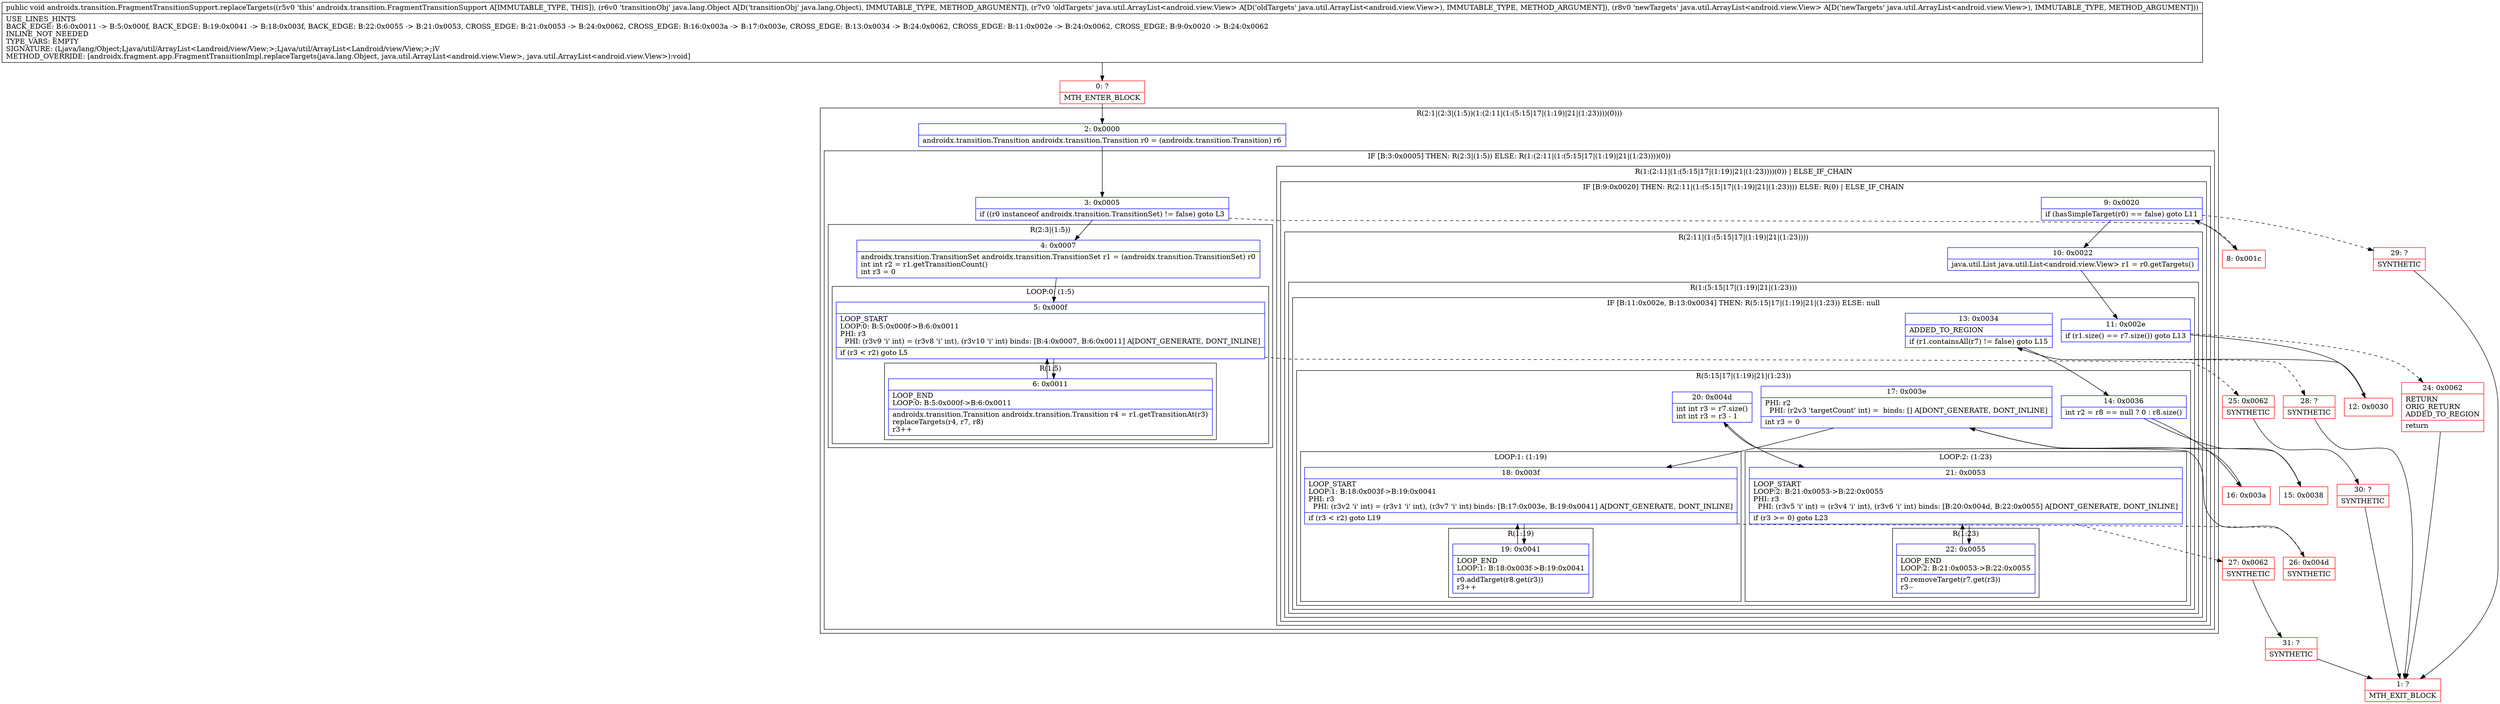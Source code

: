 digraph "CFG forandroidx.transition.FragmentTransitionSupport.replaceTargets(Ljava\/lang\/Object;Ljava\/util\/ArrayList;Ljava\/util\/ArrayList;)V" {
subgraph cluster_Region_2137956562 {
label = "R(2:1|(2:3|(1:5))(1:(2:11|(1:(5:15|17|(1:19)|21|(1:23))))(0)))";
node [shape=record,color=blue];
Node_2 [shape=record,label="{2\:\ 0x0000|androidx.transition.Transition androidx.transition.Transition r0 = (androidx.transition.Transition) r6\l}"];
subgraph cluster_IfRegion_444041395 {
label = "IF [B:3:0x0005] THEN: R(2:3|(1:5)) ELSE: R(1:(2:11|(1:(5:15|17|(1:19)|21|(1:23))))(0))";
node [shape=record,color=blue];
Node_3 [shape=record,label="{3\:\ 0x0005|if ((r0 instanceof androidx.transition.TransitionSet) != false) goto L3\l}"];
subgraph cluster_Region_139022622 {
label = "R(2:3|(1:5))";
node [shape=record,color=blue];
Node_4 [shape=record,label="{4\:\ 0x0007|androidx.transition.TransitionSet androidx.transition.TransitionSet r1 = (androidx.transition.TransitionSet) r0\lint int r2 = r1.getTransitionCount()\lint r3 = 0\l}"];
subgraph cluster_LoopRegion_760965099 {
label = "LOOP:0: (1:5)";
node [shape=record,color=blue];
Node_5 [shape=record,label="{5\:\ 0x000f|LOOP_START\lLOOP:0: B:5:0x000f\-\>B:6:0x0011\lPHI: r3 \l  PHI: (r3v9 'i' int) = (r3v8 'i' int), (r3v10 'i' int) binds: [B:4:0x0007, B:6:0x0011] A[DONT_GENERATE, DONT_INLINE]\l|if (r3 \< r2) goto L5\l}"];
subgraph cluster_Region_1726325358 {
label = "R(1:5)";
node [shape=record,color=blue];
Node_6 [shape=record,label="{6\:\ 0x0011|LOOP_END\lLOOP:0: B:5:0x000f\-\>B:6:0x0011\l|androidx.transition.Transition androidx.transition.Transition r4 = r1.getTransitionAt(r3)\lreplaceTargets(r4, r7, r8)\lr3++\l}"];
}
}
}
subgraph cluster_Region_1306465375 {
label = "R(1:(2:11|(1:(5:15|17|(1:19)|21|(1:23))))(0)) | ELSE_IF_CHAIN\l";
node [shape=record,color=blue];
subgraph cluster_IfRegion_152529086 {
label = "IF [B:9:0x0020] THEN: R(2:11|(1:(5:15|17|(1:19)|21|(1:23)))) ELSE: R(0) | ELSE_IF_CHAIN\l";
node [shape=record,color=blue];
Node_9 [shape=record,label="{9\:\ 0x0020|if (hasSimpleTarget(r0) == false) goto L11\l}"];
subgraph cluster_Region_58012030 {
label = "R(2:11|(1:(5:15|17|(1:19)|21|(1:23))))";
node [shape=record,color=blue];
Node_10 [shape=record,label="{10\:\ 0x0022|java.util.List java.util.List\<android.view.View\> r1 = r0.getTargets()\l}"];
subgraph cluster_Region_1628871396 {
label = "R(1:(5:15|17|(1:19)|21|(1:23)))";
node [shape=record,color=blue];
subgraph cluster_IfRegion_1434628474 {
label = "IF [B:11:0x002e, B:13:0x0034] THEN: R(5:15|17|(1:19)|21|(1:23)) ELSE: null";
node [shape=record,color=blue];
Node_11 [shape=record,label="{11\:\ 0x002e|if (r1.size() == r7.size()) goto L13\l}"];
Node_13 [shape=record,label="{13\:\ 0x0034|ADDED_TO_REGION\l|if (r1.containsAll(r7) != false) goto L15\l}"];
subgraph cluster_Region_2144765045 {
label = "R(5:15|17|(1:19)|21|(1:23))";
node [shape=record,color=blue];
Node_14 [shape=record,label="{14\:\ 0x0036|int r2 = r8 == null ? 0 : r8.size()\l}"];
Node_17 [shape=record,label="{17\:\ 0x003e|PHI: r2 \l  PHI: (r2v3 'targetCount' int) =  binds: [] A[DONT_GENERATE, DONT_INLINE]\l|int r3 = 0\l}"];
subgraph cluster_LoopRegion_1376218295 {
label = "LOOP:1: (1:19)";
node [shape=record,color=blue];
Node_18 [shape=record,label="{18\:\ 0x003f|LOOP_START\lLOOP:1: B:18:0x003f\-\>B:19:0x0041\lPHI: r3 \l  PHI: (r3v2 'i' int) = (r3v1 'i' int), (r3v7 'i' int) binds: [B:17:0x003e, B:19:0x0041] A[DONT_GENERATE, DONT_INLINE]\l|if (r3 \< r2) goto L19\l}"];
subgraph cluster_Region_635507635 {
label = "R(1:19)";
node [shape=record,color=blue];
Node_19 [shape=record,label="{19\:\ 0x0041|LOOP_END\lLOOP:1: B:18:0x003f\-\>B:19:0x0041\l|r0.addTarget(r8.get(r3))\lr3++\l}"];
}
}
Node_20 [shape=record,label="{20\:\ 0x004d|int int r3 = r7.size()\lint int r3 = r3 \- 1\l}"];
subgraph cluster_LoopRegion_648863392 {
label = "LOOP:2: (1:23)";
node [shape=record,color=blue];
Node_21 [shape=record,label="{21\:\ 0x0053|LOOP_START\lLOOP:2: B:21:0x0053\-\>B:22:0x0055\lPHI: r3 \l  PHI: (r3v5 'i' int) = (r3v4 'i' int), (r3v6 'i' int) binds: [B:20:0x004d, B:22:0x0055] A[DONT_GENERATE, DONT_INLINE]\l|if (r3 \>= 0) goto L23\l}"];
subgraph cluster_Region_1734502320 {
label = "R(1:23)";
node [shape=record,color=blue];
Node_22 [shape=record,label="{22\:\ 0x0055|LOOP_END\lLOOP:2: B:21:0x0053\-\>B:22:0x0055\l|r0.removeTarget(r7.get(r3))\lr3\-\-\l}"];
}
}
}
}
}
}
subgraph cluster_Region_285853070 {
label = "R(0)";
node [shape=record,color=blue];
}
}
}
}
}
Node_0 [shape=record,color=red,label="{0\:\ ?|MTH_ENTER_BLOCK\l}"];
Node_25 [shape=record,color=red,label="{25\:\ 0x0062|SYNTHETIC\l}"];
Node_30 [shape=record,color=red,label="{30\:\ ?|SYNTHETIC\l}"];
Node_1 [shape=record,color=red,label="{1\:\ ?|MTH_EXIT_BLOCK\l}"];
Node_8 [shape=record,color=red,label="{8\:\ 0x001c}"];
Node_12 [shape=record,color=red,label="{12\:\ 0x0030}"];
Node_15 [shape=record,color=red,label="{15\:\ 0x0038}"];
Node_26 [shape=record,color=red,label="{26\:\ 0x004d|SYNTHETIC\l}"];
Node_27 [shape=record,color=red,label="{27\:\ 0x0062|SYNTHETIC\l}"];
Node_31 [shape=record,color=red,label="{31\:\ ?|SYNTHETIC\l}"];
Node_16 [shape=record,color=red,label="{16\:\ 0x003a}"];
Node_28 [shape=record,color=red,label="{28\:\ ?|SYNTHETIC\l}"];
Node_24 [shape=record,color=red,label="{24\:\ 0x0062|RETURN\lORIG_RETURN\lADDED_TO_REGION\l|return\l}"];
Node_29 [shape=record,color=red,label="{29\:\ ?|SYNTHETIC\l}"];
MethodNode[shape=record,label="{public void androidx.transition.FragmentTransitionSupport.replaceTargets((r5v0 'this' androidx.transition.FragmentTransitionSupport A[IMMUTABLE_TYPE, THIS]), (r6v0 'transitionObj' java.lang.Object A[D('transitionObj' java.lang.Object), IMMUTABLE_TYPE, METHOD_ARGUMENT]), (r7v0 'oldTargets' java.util.ArrayList\<android.view.View\> A[D('oldTargets' java.util.ArrayList\<android.view.View\>), IMMUTABLE_TYPE, METHOD_ARGUMENT]), (r8v0 'newTargets' java.util.ArrayList\<android.view.View\> A[D('newTargets' java.util.ArrayList\<android.view.View\>), IMMUTABLE_TYPE, METHOD_ARGUMENT]))  | USE_LINES_HINTS\lBACK_EDGE: B:6:0x0011 \-\> B:5:0x000f, BACK_EDGE: B:19:0x0041 \-\> B:18:0x003f, BACK_EDGE: B:22:0x0055 \-\> B:21:0x0053, CROSS_EDGE: B:21:0x0053 \-\> B:24:0x0062, CROSS_EDGE: B:16:0x003a \-\> B:17:0x003e, CROSS_EDGE: B:13:0x0034 \-\> B:24:0x0062, CROSS_EDGE: B:11:0x002e \-\> B:24:0x0062, CROSS_EDGE: B:9:0x0020 \-\> B:24:0x0062\lINLINE_NOT_NEEDED\lTYPE_VARS: EMPTY\lSIGNATURE: (Ljava\/lang\/Object;Ljava\/util\/ArrayList\<Landroid\/view\/View;\>;Ljava\/util\/ArrayList\<Landroid\/view\/View;\>;)V\lMETHOD_OVERRIDE: [androidx.fragment.app.FragmentTransitionImpl.replaceTargets(java.lang.Object, java.util.ArrayList\<android.view.View\>, java.util.ArrayList\<android.view.View\>):void]\l}"];
MethodNode -> Node_0;Node_2 -> Node_3;
Node_3 -> Node_4;
Node_3 -> Node_8[style=dashed];
Node_4 -> Node_5;
Node_5 -> Node_6;
Node_5 -> Node_25[style=dashed];
Node_6 -> Node_5;
Node_9 -> Node_10;
Node_9 -> Node_29[style=dashed];
Node_10 -> Node_11;
Node_11 -> Node_12;
Node_11 -> Node_24[style=dashed];
Node_13 -> Node_14;
Node_13 -> Node_28[style=dashed];
Node_14 -> Node_15;
Node_14 -> Node_16;
Node_17 -> Node_18;
Node_18 -> Node_19;
Node_18 -> Node_26[style=dashed];
Node_19 -> Node_18;
Node_20 -> Node_21;
Node_21 -> Node_22;
Node_21 -> Node_27[style=dashed];
Node_22 -> Node_21;
Node_0 -> Node_2;
Node_25 -> Node_30;
Node_30 -> Node_1;
Node_8 -> Node_9;
Node_12 -> Node_13;
Node_15 -> Node_17;
Node_26 -> Node_20;
Node_27 -> Node_31;
Node_31 -> Node_1;
Node_16 -> Node_17;
Node_28 -> Node_1;
Node_24 -> Node_1;
Node_29 -> Node_1;
}

